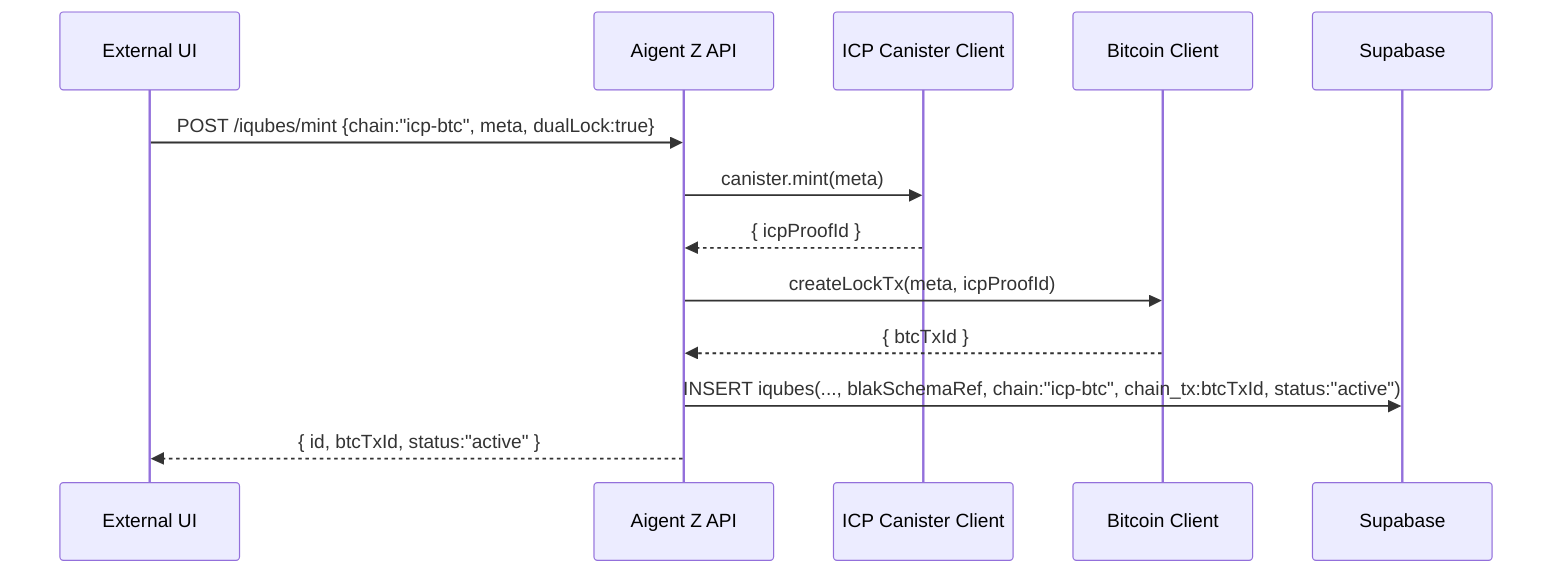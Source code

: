 sequenceDiagram
  participant UI as External UI
  participant API as Aigent Z API
  participant ICP as ICP Canister Client
  participant BTC as Bitcoin Client
  participant DB as Supabase
  UI->>API: POST /iqubes/mint {chain:"icp-btc", meta, dualLock:true}
  API->>ICP: canister.mint(meta)
  ICP-->>API: { icpProofId }
  API->>BTC: createLockTx(meta, icpProofId)
  BTC-->>API: { btcTxId }
  API->>DB: INSERT iqubes(..., blakSchemaRef, chain:"icp-btc", chain_tx:btcTxId, status:"active")
  API-->>UI: { id, btcTxId, status:"active" }